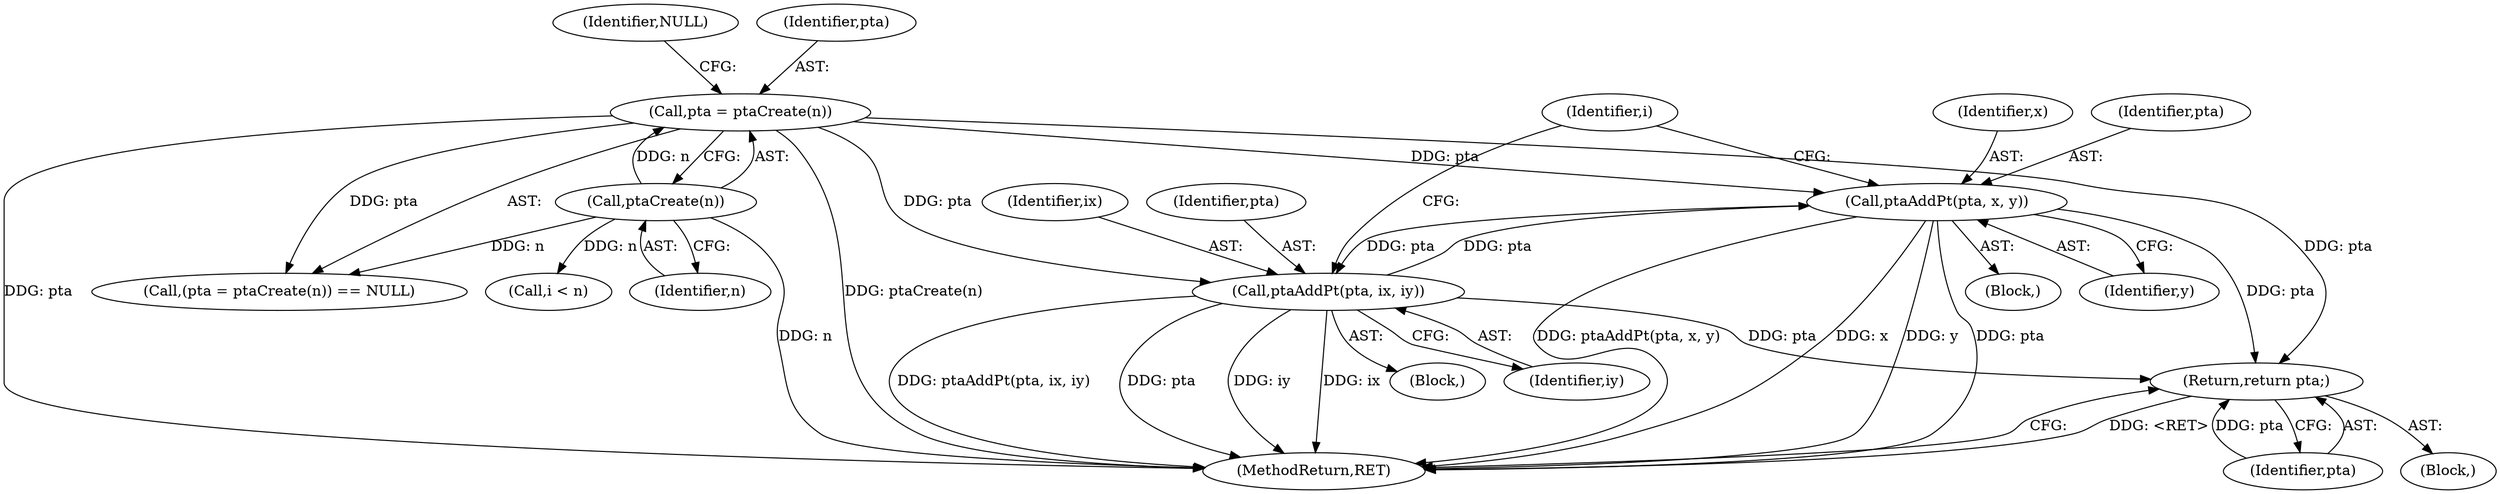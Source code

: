 digraph "0_leptonica_ee301cb2029db8a6289c5295daa42bba7715e99a_5@pointer" {
"1000232" [label="(Call,ptaAddPt(pta, x, y))"];
"1000259" [label="(Call,ptaAddPt(pta, ix, iy))"];
"1000184" [label="(Call,pta = ptaCreate(n))"];
"1000186" [label="(Call,ptaCreate(n))"];
"1000232" [label="(Call,ptaAddPt(pta, x, y))"];
"1000263" [label="(Return,return pta;)"];
"1000204" [label="(Identifier,i)"];
"1000265" [label="(MethodReturn,RET)"];
"1000200" [label="(Call,i < n)"];
"1000186" [label="(Call,ptaCreate(n))"];
"1000184" [label="(Call,pta = ptaCreate(n))"];
"1000210" [label="(Block,)"];
"1000264" [label="(Identifier,pta)"];
"1000261" [label="(Identifier,ix)"];
"1000105" [label="(Block,)"];
"1000187" [label="(Identifier,n)"];
"1000234" [label="(Identifier,x)"];
"1000183" [label="(Call,(pta = ptaCreate(n)) == NULL)"];
"1000259" [label="(Call,ptaAddPt(pta, ix, iy))"];
"1000233" [label="(Identifier,pta)"];
"1000235" [label="(Identifier,y)"];
"1000260" [label="(Identifier,pta)"];
"1000237" [label="(Block,)"];
"1000232" [label="(Call,ptaAddPt(pta, x, y))"];
"1000188" [label="(Identifier,NULL)"];
"1000262" [label="(Identifier,iy)"];
"1000185" [label="(Identifier,pta)"];
"1000263" [label="(Return,return pta;)"];
"1000232" -> "1000210"  [label="AST: "];
"1000232" -> "1000235"  [label="CFG: "];
"1000233" -> "1000232"  [label="AST: "];
"1000234" -> "1000232"  [label="AST: "];
"1000235" -> "1000232"  [label="AST: "];
"1000204" -> "1000232"  [label="CFG: "];
"1000232" -> "1000265"  [label="DDG: pta"];
"1000232" -> "1000265"  [label="DDG: y"];
"1000232" -> "1000265"  [label="DDG: ptaAddPt(pta, x, y)"];
"1000232" -> "1000265"  [label="DDG: x"];
"1000259" -> "1000232"  [label="DDG: pta"];
"1000184" -> "1000232"  [label="DDG: pta"];
"1000232" -> "1000259"  [label="DDG: pta"];
"1000232" -> "1000263"  [label="DDG: pta"];
"1000259" -> "1000237"  [label="AST: "];
"1000259" -> "1000262"  [label="CFG: "];
"1000260" -> "1000259"  [label="AST: "];
"1000261" -> "1000259"  [label="AST: "];
"1000262" -> "1000259"  [label="AST: "];
"1000204" -> "1000259"  [label="CFG: "];
"1000259" -> "1000265"  [label="DDG: ptaAddPt(pta, ix, iy)"];
"1000259" -> "1000265"  [label="DDG: pta"];
"1000259" -> "1000265"  [label="DDG: iy"];
"1000259" -> "1000265"  [label="DDG: ix"];
"1000184" -> "1000259"  [label="DDG: pta"];
"1000259" -> "1000263"  [label="DDG: pta"];
"1000184" -> "1000183"  [label="AST: "];
"1000184" -> "1000186"  [label="CFG: "];
"1000185" -> "1000184"  [label="AST: "];
"1000186" -> "1000184"  [label="AST: "];
"1000188" -> "1000184"  [label="CFG: "];
"1000184" -> "1000265"  [label="DDG: pta"];
"1000184" -> "1000265"  [label="DDG: ptaCreate(n)"];
"1000184" -> "1000183"  [label="DDG: pta"];
"1000186" -> "1000184"  [label="DDG: n"];
"1000184" -> "1000263"  [label="DDG: pta"];
"1000186" -> "1000187"  [label="CFG: "];
"1000187" -> "1000186"  [label="AST: "];
"1000186" -> "1000265"  [label="DDG: n"];
"1000186" -> "1000183"  [label="DDG: n"];
"1000186" -> "1000200"  [label="DDG: n"];
"1000263" -> "1000105"  [label="AST: "];
"1000263" -> "1000264"  [label="CFG: "];
"1000264" -> "1000263"  [label="AST: "];
"1000265" -> "1000263"  [label="CFG: "];
"1000263" -> "1000265"  [label="DDG: <RET>"];
"1000264" -> "1000263"  [label="DDG: pta"];
}
